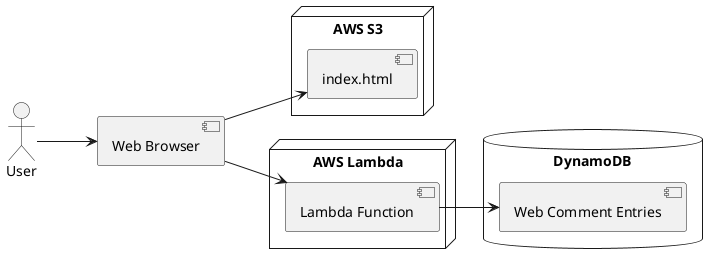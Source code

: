 @startuml

left to right direction

node "AWS S3" {
  [index.html]
}

node "AWS Lambda" {
  [Lambda Function]
}

database "DynamoDB" {
  [Web Comment Entries]
}

:User: --> [Web Browser]
[Web Browser] --> [index.html]
[Web Browser] --> [Lambda Function]
[Lambda Function] --> [Web Comment Entries]

@enduml